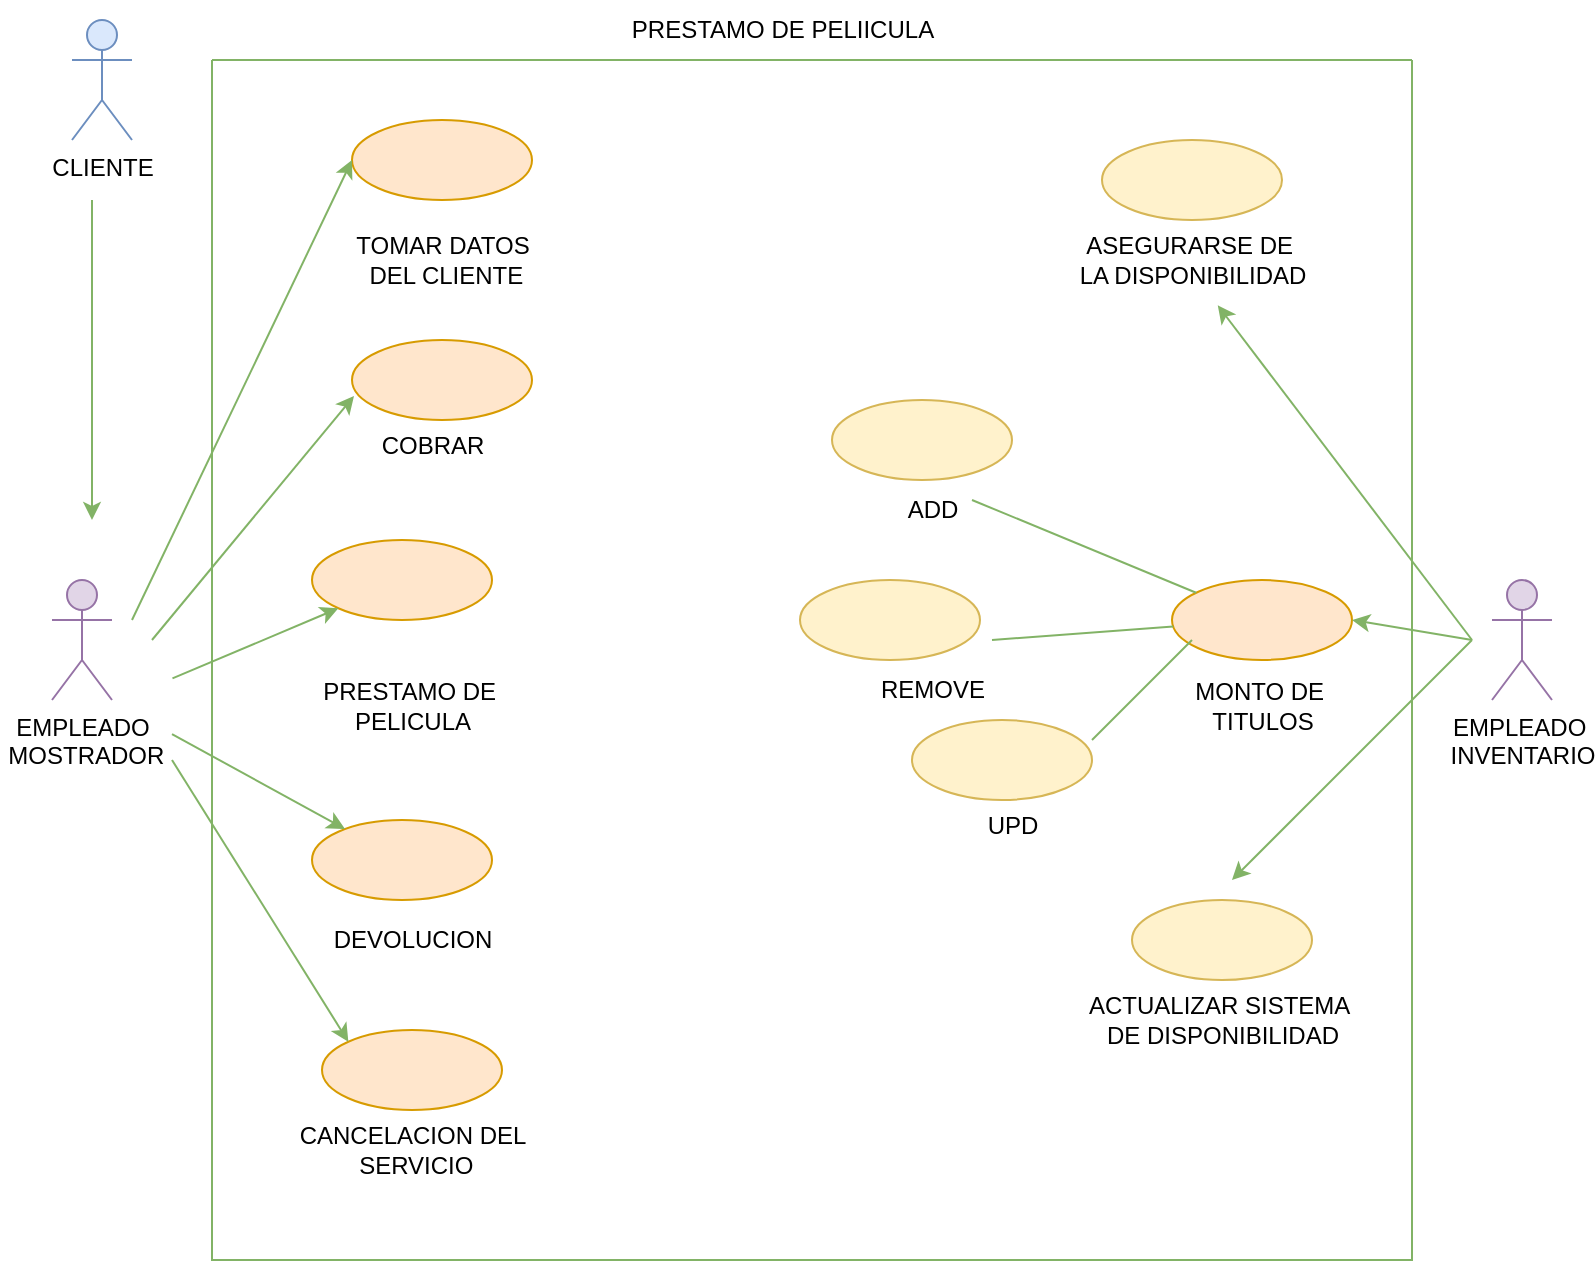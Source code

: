 <mxfile version="26.0.16">
  <diagram name="Página-1" id="KxnsqElue_293YBP5g9A">
    <mxGraphModel dx="1434" dy="728" grid="1" gridSize="10" guides="1" tooltips="1" connect="1" arrows="1" fold="1" page="1" pageScale="1" pageWidth="827" pageHeight="1169" math="0" shadow="0">
      <root>
        <mxCell id="0" />
        <mxCell id="1" parent="0" />
        <mxCell id="lkCGM3WwdxfAOzGKJ_4i-1" value="EMPLEADO&amp;nbsp;&lt;div&gt;INVENTARIO&lt;/div&gt;" style="shape=umlActor;verticalLabelPosition=bottom;verticalAlign=top;html=1;outlineConnect=0;fillColor=#e1d5e7;strokeColor=#9673a6;" parent="1" vertex="1">
          <mxGeometry x="760" y="340" width="30" height="60" as="geometry" />
        </mxCell>
        <mxCell id="lkCGM3WwdxfAOzGKJ_4i-2" value="EMPLEADO&lt;div&gt;&amp;nbsp;MOSTRADOR&lt;/div&gt;" style="shape=umlActor;verticalLabelPosition=bottom;verticalAlign=top;html=1;outlineConnect=0;fillColor=#e1d5e7;strokeColor=#9673a6;" parent="1" vertex="1">
          <mxGeometry x="40" y="340" width="30" height="60" as="geometry" />
        </mxCell>
        <mxCell id="lkCGM3WwdxfAOzGKJ_4i-3" value="" style="swimlane;startSize=0;fillColor=#d5e8d4;strokeColor=#82b366;" parent="1" vertex="1">
          <mxGeometry x="120" y="80" width="600" height="600" as="geometry" />
        </mxCell>
        <mxCell id="lkCGM3WwdxfAOzGKJ_4i-4" value="" style="ellipse;whiteSpace=wrap;html=1;fillColor=#ffe6cc;strokeColor=#d79b00;" parent="lkCGM3WwdxfAOzGKJ_4i-3" vertex="1">
          <mxGeometry x="480" y="260" width="90" height="40" as="geometry" />
        </mxCell>
        <mxCell id="lkCGM3WwdxfAOzGKJ_4i-7" value="" style="ellipse;whiteSpace=wrap;html=1;fillColor=#fff2cc;strokeColor=#d6b656;" parent="lkCGM3WwdxfAOzGKJ_4i-3" vertex="1">
          <mxGeometry x="445" y="40" width="90" height="40" as="geometry" />
        </mxCell>
        <mxCell id="lkCGM3WwdxfAOzGKJ_4i-8" value="ASEGURARSE DE&amp;nbsp;&lt;div&gt;LA DISPONIBILIDAD&lt;/div&gt;" style="text;html=1;align=center;verticalAlign=middle;resizable=0;points=[];autosize=1;strokeColor=none;fillColor=none;" parent="lkCGM3WwdxfAOzGKJ_4i-3" vertex="1">
          <mxGeometry x="420" y="80" width="140" height="40" as="geometry" />
        </mxCell>
        <mxCell id="lkCGM3WwdxfAOzGKJ_4i-10" value="" style="ellipse;whiteSpace=wrap;html=1;fillColor=#ffe6cc;strokeColor=#d79b00;" parent="lkCGM3WwdxfAOzGKJ_4i-3" vertex="1">
          <mxGeometry x="50" y="240" width="90" height="40" as="geometry" />
        </mxCell>
        <mxCell id="lkCGM3WwdxfAOzGKJ_4i-13" value="PRESTAMO DE&amp;nbsp;&lt;div&gt;PELICULA&lt;/div&gt;" style="text;html=1;align=center;verticalAlign=middle;resizable=0;points=[];autosize=1;strokeColor=none;fillColor=none;" parent="lkCGM3WwdxfAOzGKJ_4i-3" vertex="1">
          <mxGeometry x="45" y="303" width="110" height="40" as="geometry" />
        </mxCell>
        <mxCell id="lkCGM3WwdxfAOzGKJ_4i-15" value="" style="ellipse;whiteSpace=wrap;html=1;fillColor=#ffe6cc;strokeColor=#d79b00;" parent="lkCGM3WwdxfAOzGKJ_4i-3" vertex="1">
          <mxGeometry x="50" y="380" width="90" height="40" as="geometry" />
        </mxCell>
        <mxCell id="lkCGM3WwdxfAOzGKJ_4i-16" value="DEVOLUCION" style="text;html=1;align=center;verticalAlign=middle;resizable=0;points=[];autosize=1;strokeColor=none;fillColor=none;" parent="lkCGM3WwdxfAOzGKJ_4i-3" vertex="1">
          <mxGeometry x="50" y="425" width="100" height="30" as="geometry" />
        </mxCell>
        <mxCell id="lkCGM3WwdxfAOzGKJ_4i-20" value="" style="endArrow=none;html=1;rounded=0;fillColor=#d5e8d4;strokeColor=#82b366;" parent="lkCGM3WwdxfAOzGKJ_4i-3" target="lkCGM3WwdxfAOzGKJ_4i-4" edge="1">
          <mxGeometry width="50" height="50" relative="1" as="geometry">
            <mxPoint x="380" y="220" as="sourcePoint" />
            <mxPoint x="340" y="210" as="targetPoint" />
          </mxGeometry>
        </mxCell>
        <mxCell id="lkCGM3WwdxfAOzGKJ_4i-21" value="" style="endArrow=none;html=1;rounded=0;fillColor=#d5e8d4;strokeColor=#82b366;" parent="lkCGM3WwdxfAOzGKJ_4i-3" target="lkCGM3WwdxfAOzGKJ_4i-4" edge="1">
          <mxGeometry width="50" height="50" relative="1" as="geometry">
            <mxPoint x="390" y="290" as="sourcePoint" />
            <mxPoint x="360" y="270" as="targetPoint" />
          </mxGeometry>
        </mxCell>
        <mxCell id="lkCGM3WwdxfAOzGKJ_4i-25" value="REMOVE" style="text;html=1;align=center;verticalAlign=middle;resizable=0;points=[];autosize=1;strokeColor=none;fillColor=none;" parent="lkCGM3WwdxfAOzGKJ_4i-3" vertex="1">
          <mxGeometry x="320" y="300" width="80" height="30" as="geometry" />
        </mxCell>
        <mxCell id="lkCGM3WwdxfAOzGKJ_4i-22" value="ADD" style="text;html=1;align=center;verticalAlign=middle;resizable=0;points=[];autosize=1;strokeColor=none;fillColor=none;" parent="lkCGM3WwdxfAOzGKJ_4i-3" vertex="1">
          <mxGeometry x="335" y="210" width="50" height="30" as="geometry" />
        </mxCell>
        <mxCell id="lkCGM3WwdxfAOzGKJ_4i-31" value="" style="ellipse;whiteSpace=wrap;html=1;fillColor=#fff2cc;strokeColor=#d6b656;" parent="lkCGM3WwdxfAOzGKJ_4i-3" vertex="1">
          <mxGeometry x="310" y="170" width="90" height="40" as="geometry" />
        </mxCell>
        <mxCell id="lkCGM3WwdxfAOzGKJ_4i-32" value="" style="ellipse;whiteSpace=wrap;html=1;fillColor=#fff2cc;strokeColor=#d6b656;" parent="lkCGM3WwdxfAOzGKJ_4i-3" vertex="1">
          <mxGeometry x="294" y="260" width="90" height="40" as="geometry" />
        </mxCell>
        <mxCell id="lkCGM3WwdxfAOzGKJ_4i-33" value="" style="endArrow=none;html=1;rounded=0;fillColor=#d5e8d4;strokeColor=#82b366;" parent="lkCGM3WwdxfAOzGKJ_4i-3" edge="1">
          <mxGeometry width="50" height="50" relative="1" as="geometry">
            <mxPoint x="440" y="340" as="sourcePoint" />
            <mxPoint x="490" y="290" as="targetPoint" />
          </mxGeometry>
        </mxCell>
        <mxCell id="lkCGM3WwdxfAOzGKJ_4i-35" value="" style="ellipse;whiteSpace=wrap;html=1;fillColor=#fff2cc;strokeColor=#d6b656;" parent="lkCGM3WwdxfAOzGKJ_4i-3" vertex="1">
          <mxGeometry x="350" y="330" width="90" height="40" as="geometry" />
        </mxCell>
        <mxCell id="lkCGM3WwdxfAOzGKJ_4i-51" value="" style="endArrow=classic;html=1;rounded=0;fillColor=#d5e8d4;strokeColor=#82b366;entryX=0;entryY=1;entryDx=0;entryDy=0;" parent="lkCGM3WwdxfAOzGKJ_4i-3" edge="1" target="lkCGM3WwdxfAOzGKJ_4i-10">
          <mxGeometry width="50" height="50" relative="1" as="geometry">
            <mxPoint x="-19.76" y="309.22" as="sourcePoint" />
            <mxPoint x="50.0" y="336.782" as="targetPoint" />
            <Array as="points" />
          </mxGeometry>
        </mxCell>
        <mxCell id="lkCGM3WwdxfAOzGKJ_4i-5" value="MONTO DE&amp;nbsp;&lt;div&gt;TITULOS&lt;/div&gt;" style="text;html=1;align=center;verticalAlign=middle;resizable=0;points=[];autosize=1;strokeColor=none;fillColor=none;" parent="lkCGM3WwdxfAOzGKJ_4i-3" vertex="1">
          <mxGeometry x="480" y="303" width="90" height="40" as="geometry" />
        </mxCell>
        <mxCell id="lkCGM3WwdxfAOzGKJ_4i-55" value="" style="ellipse;whiteSpace=wrap;html=1;fillColor=#ffe6cc;strokeColor=#d79b00;" parent="lkCGM3WwdxfAOzGKJ_4i-3" vertex="1">
          <mxGeometry x="55" y="485" width="90" height="40" as="geometry" />
        </mxCell>
        <mxCell id="p_1Ra2Rw0H--HfCNnFRR-1" value="CANCELACION DEL&lt;div&gt;&amp;nbsp;SERVICIO&lt;/div&gt;" style="text;html=1;align=center;verticalAlign=middle;resizable=0;points=[];autosize=1;strokeColor=none;fillColor=none;" vertex="1" parent="lkCGM3WwdxfAOzGKJ_4i-3">
          <mxGeometry x="30" y="525" width="140" height="40" as="geometry" />
        </mxCell>
        <mxCell id="p_1Ra2Rw0H--HfCNnFRR-3" value="" style="ellipse;whiteSpace=wrap;html=1;fillColor=#fff2cc;strokeColor=#d6b656;" vertex="1" parent="lkCGM3WwdxfAOzGKJ_4i-3">
          <mxGeometry x="460" y="420" width="90" height="40" as="geometry" />
        </mxCell>
        <mxCell id="p_1Ra2Rw0H--HfCNnFRR-4" value="ACTUALIZAR SISTEMA&amp;nbsp;&lt;div&gt;DE DISPONIBILIDAD&lt;/div&gt;" style="text;html=1;align=center;verticalAlign=middle;resizable=0;points=[];autosize=1;strokeColor=none;fillColor=none;" vertex="1" parent="lkCGM3WwdxfAOzGKJ_4i-3">
          <mxGeometry x="425" y="460" width="160" height="40" as="geometry" />
        </mxCell>
        <mxCell id="p_1Ra2Rw0H--HfCNnFRR-5" value="" style="endArrow=classic;html=1;rounded=0;fillColor=#d5e8d4;strokeColor=#82b366;" edge="1" parent="lkCGM3WwdxfAOzGKJ_4i-3">
          <mxGeometry width="50" height="50" relative="1" as="geometry">
            <mxPoint x="630" y="290" as="sourcePoint" />
            <mxPoint x="510" y="410" as="targetPoint" />
          </mxGeometry>
        </mxCell>
        <mxCell id="p_1Ra2Rw0H--HfCNnFRR-6" value="" style="ellipse;whiteSpace=wrap;html=1;fillColor=#ffe6cc;strokeColor=#d79b00;" vertex="1" parent="lkCGM3WwdxfAOzGKJ_4i-3">
          <mxGeometry x="70" y="30" width="90" height="40" as="geometry" />
        </mxCell>
        <mxCell id="p_1Ra2Rw0H--HfCNnFRR-7" value="" style="ellipse;whiteSpace=wrap;html=1;fillColor=#ffe6cc;strokeColor=#d79b00;" vertex="1" parent="lkCGM3WwdxfAOzGKJ_4i-3">
          <mxGeometry x="70" y="140" width="90" height="40" as="geometry" />
        </mxCell>
        <mxCell id="p_1Ra2Rw0H--HfCNnFRR-11" value="" style="endArrow=classic;html=1;rounded=0;fillColor=#d5e8d4;strokeColor=#82b366;entryX=0;entryY=0.5;entryDx=0;entryDy=0;" edge="1" parent="lkCGM3WwdxfAOzGKJ_4i-3" target="p_1Ra2Rw0H--HfCNnFRR-6">
          <mxGeometry width="50" height="50" relative="1" as="geometry">
            <mxPoint x="-40" y="280" as="sourcePoint" />
            <mxPoint x="59.568" y="158.787" as="targetPoint" />
          </mxGeometry>
        </mxCell>
        <mxCell id="p_1Ra2Rw0H--HfCNnFRR-13" value="TOMAR DATOS&lt;div&gt;&amp;nbsp;DEL CLIENTE&lt;/div&gt;" style="text;html=1;align=center;verticalAlign=middle;resizable=0;points=[];autosize=1;strokeColor=none;fillColor=none;" vertex="1" parent="lkCGM3WwdxfAOzGKJ_4i-3">
          <mxGeometry x="60" y="80" width="110" height="40" as="geometry" />
        </mxCell>
        <mxCell id="lkCGM3WwdxfAOzGKJ_4i-36" value="UPD" style="text;html=1;align=center;verticalAlign=middle;resizable=0;points=[];autosize=1;strokeColor=none;fillColor=none;" parent="1" vertex="1">
          <mxGeometry x="495" y="448" width="50" height="30" as="geometry" />
        </mxCell>
        <mxCell id="lkCGM3WwdxfAOzGKJ_4i-37" value="" style="endArrow=classic;html=1;rounded=0;entryX=0.592;entryY=1.067;entryDx=0;entryDy=0;entryPerimeter=0;fillColor=#d5e8d4;strokeColor=#82b366;" parent="1" target="lkCGM3WwdxfAOzGKJ_4i-8" edge="1">
          <mxGeometry width="50" height="50" relative="1" as="geometry">
            <mxPoint x="750" y="370" as="sourcePoint" />
            <mxPoint x="800" y="320" as="targetPoint" />
          </mxGeometry>
        </mxCell>
        <mxCell id="lkCGM3WwdxfAOzGKJ_4i-42" value="CLIENTE" style="shape=umlActor;verticalLabelPosition=bottom;verticalAlign=top;html=1;outlineConnect=0;fillColor=#dae8fc;strokeColor=#6c8ebf;" parent="1" vertex="1">
          <mxGeometry x="50" y="60" width="30" height="60" as="geometry" />
        </mxCell>
        <mxCell id="lkCGM3WwdxfAOzGKJ_4i-46" value="" style="endArrow=classic;html=1;rounded=0;fillColor=#d5e8d4;strokeColor=#82b366;" parent="1" edge="1">
          <mxGeometry width="50" height="50" relative="1" as="geometry">
            <mxPoint x="60" y="150" as="sourcePoint" />
            <mxPoint x="60" y="310" as="targetPoint" />
          </mxGeometry>
        </mxCell>
        <mxCell id="lkCGM3WwdxfAOzGKJ_4i-47" value="" style="endArrow=classic;html=1;rounded=0;fillColor=#d5e8d4;strokeColor=#82b366;entryX=0.011;entryY=0.7;entryDx=0;entryDy=0;entryPerimeter=0;" parent="1" edge="1" target="p_1Ra2Rw0H--HfCNnFRR-7">
          <mxGeometry width="50" height="50" relative="1" as="geometry">
            <mxPoint x="90" y="370" as="sourcePoint" />
            <mxPoint x="140" y="320" as="targetPoint" />
          </mxGeometry>
        </mxCell>
        <mxCell id="lkCGM3WwdxfAOzGKJ_4i-52" value="" style="endArrow=classic;html=1;rounded=0;entryX=1;entryY=0.5;entryDx=0;entryDy=0;fillColor=#d5e8d4;strokeColor=#82b366;" parent="1" target="lkCGM3WwdxfAOzGKJ_4i-4" edge="1">
          <mxGeometry width="50" height="50" relative="1" as="geometry">
            <mxPoint x="750" y="370" as="sourcePoint" />
            <mxPoint x="800" y="340" as="targetPoint" />
          </mxGeometry>
        </mxCell>
        <mxCell id="lkCGM3WwdxfAOzGKJ_4i-53" value="PRESTAMO DE PELIICULA" style="text;html=1;align=center;verticalAlign=middle;resizable=0;points=[];autosize=1;strokeColor=none;fillColor=none;" parent="1" vertex="1">
          <mxGeometry x="320" y="50" width="170" height="30" as="geometry" />
        </mxCell>
        <mxCell id="p_1Ra2Rw0H--HfCNnFRR-2" value="" style="endArrow=classic;html=1;rounded=0;fillColor=#d5e8d4;strokeColor=#82b366;entryX=0;entryY=0;entryDx=0;entryDy=0;" edge="1" parent="1" target="lkCGM3WwdxfAOzGKJ_4i-55">
          <mxGeometry width="50" height="50" relative="1" as="geometry">
            <mxPoint x="100" y="430" as="sourcePoint" />
            <mxPoint x="160" y="480" as="targetPoint" />
          </mxGeometry>
        </mxCell>
        <mxCell id="p_1Ra2Rw0H--HfCNnFRR-12" value="COBRAR" style="text;html=1;align=center;verticalAlign=middle;resizable=0;points=[];autosize=1;strokeColor=none;fillColor=none;" vertex="1" parent="1">
          <mxGeometry x="195" y="258" width="70" height="30" as="geometry" />
        </mxCell>
        <mxCell id="p_1Ra2Rw0H--HfCNnFRR-14" value="" style="endArrow=classic;html=1;rounded=0;fillColor=#d5e8d4;strokeColor=#82b366;" edge="1" parent="1" target="lkCGM3WwdxfAOzGKJ_4i-15">
          <mxGeometry width="50" height="50" relative="1" as="geometry">
            <mxPoint x="100" y="417.03" as="sourcePoint" />
            <mxPoint x="170" y="400" as="targetPoint" />
            <Array as="points">
              <mxPoint x="100" y="417.03" />
            </Array>
          </mxGeometry>
        </mxCell>
      </root>
    </mxGraphModel>
  </diagram>
</mxfile>
